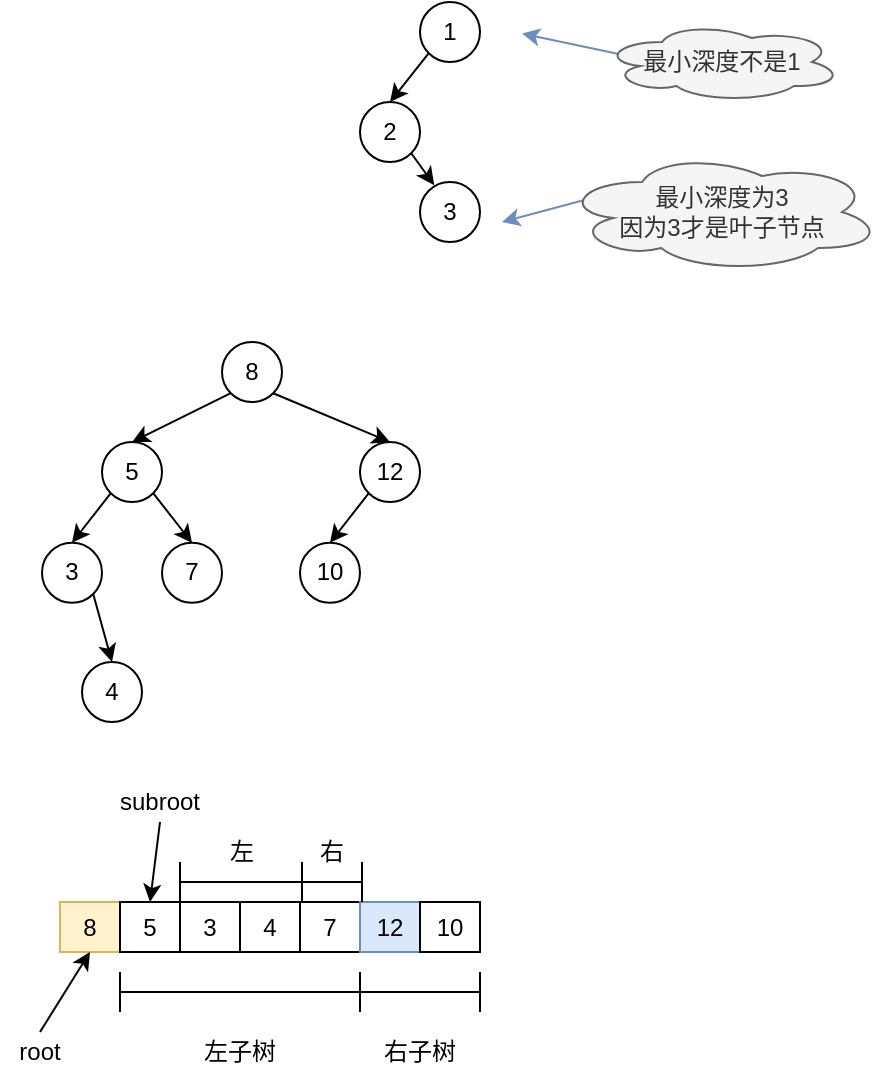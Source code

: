 <mxfile version="14.7.7" type="github">
  <diagram id="bIXQ75laepkfyVv9AjIX" name="第 1 页">
    <mxGraphModel dx="539" dy="308" grid="1" gridSize="10" guides="1" tooltips="1" connect="1" arrows="1" fold="1" page="1" pageScale="1" pageWidth="827" pageHeight="1169" math="0" shadow="0">
      <root>
        <mxCell id="0" />
        <mxCell id="1" parent="0" />
        <mxCell id="BDCSh8Gcv5IGEnhYiD6x-5" style="rounded=1;orthogonalLoop=1;jettySize=auto;html=1;exitX=0;exitY=1;exitDx=0;exitDy=0;entryX=0.5;entryY=0;entryDx=0;entryDy=0;" parent="1" source="BDCSh8Gcv5IGEnhYiD6x-1" target="BDCSh8Gcv5IGEnhYiD6x-2" edge="1">
          <mxGeometry relative="1" as="geometry" />
        </mxCell>
        <mxCell id="BDCSh8Gcv5IGEnhYiD6x-1" value="1" style="ellipse;whiteSpace=wrap;html=1;aspect=fixed;" parent="1" vertex="1">
          <mxGeometry x="369" y="150" width="30" height="30" as="geometry" />
        </mxCell>
        <mxCell id="BDCSh8Gcv5IGEnhYiD6x-6" style="edgeStyle=none;rounded=1;orthogonalLoop=1;jettySize=auto;html=1;exitX=1;exitY=1;exitDx=0;exitDy=0;entryX=0.237;entryY=0.052;entryDx=0;entryDy=0;entryPerimeter=0;" parent="1" source="BDCSh8Gcv5IGEnhYiD6x-2" target="BDCSh8Gcv5IGEnhYiD6x-4" edge="1">
          <mxGeometry relative="1" as="geometry" />
        </mxCell>
        <mxCell id="BDCSh8Gcv5IGEnhYiD6x-2" value="2" style="ellipse;whiteSpace=wrap;html=1;aspect=fixed;" parent="1" vertex="1">
          <mxGeometry x="339" y="200" width="30" height="30" as="geometry" />
        </mxCell>
        <mxCell id="BDCSh8Gcv5IGEnhYiD6x-4" value="3" style="ellipse;whiteSpace=wrap;html=1;aspect=fixed;" parent="1" vertex="1">
          <mxGeometry x="369" y="240" width="30" height="30" as="geometry" />
        </mxCell>
        <mxCell id="BDCSh8Gcv5IGEnhYiD6x-9" style="edgeStyle=none;rounded=1;orthogonalLoop=1;jettySize=auto;html=1;exitX=0.07;exitY=0.4;exitDx=0;exitDy=0;exitPerimeter=0;fillColor=#dae8fc;strokeColor=#6c8ebf;" parent="1" source="BDCSh8Gcv5IGEnhYiD6x-8" edge="1">
          <mxGeometry relative="1" as="geometry">
            <mxPoint x="420" y="165.793" as="targetPoint" />
          </mxGeometry>
        </mxCell>
        <mxCell id="BDCSh8Gcv5IGEnhYiD6x-8" value="最小深度不是1" style="ellipse;shape=cloud;whiteSpace=wrap;html=1;fillColor=#f5f5f5;strokeColor=#666666;fontColor=#333333;" parent="1" vertex="1">
          <mxGeometry x="460" y="160" width="120" height="40" as="geometry" />
        </mxCell>
        <mxCell id="BDCSh8Gcv5IGEnhYiD6x-10" style="edgeStyle=none;rounded=1;orthogonalLoop=1;jettySize=auto;html=1;exitX=0.07;exitY=0.4;exitDx=0;exitDy=0;exitPerimeter=0;fillColor=#dae8fc;strokeColor=#6c8ebf;" parent="1" source="BDCSh8Gcv5IGEnhYiD6x-11" edge="1">
          <mxGeometry relative="1" as="geometry">
            <mxPoint x="410" y="260" as="targetPoint" />
          </mxGeometry>
        </mxCell>
        <mxCell id="BDCSh8Gcv5IGEnhYiD6x-11" value="最小深度为3&lt;br&gt;因为3才是叶子节点" style="ellipse;shape=cloud;whiteSpace=wrap;html=1;fillColor=#f5f5f5;strokeColor=#666666;fontColor=#333333;" parent="1" vertex="1">
          <mxGeometry x="440" y="225" width="160" height="60" as="geometry" />
        </mxCell>
        <mxCell id="VHueZ_6MvtGzGN_iB044-1" style="rounded=1;orthogonalLoop=1;jettySize=auto;html=1;exitX=0;exitY=1;exitDx=0;exitDy=0;entryX=0.5;entryY=0;entryDx=0;entryDy=0;" parent="1" source="VHueZ_6MvtGzGN_iB044-2" target="VHueZ_6MvtGzGN_iB044-4" edge="1">
          <mxGeometry relative="1" as="geometry" />
        </mxCell>
        <mxCell id="VHueZ_6MvtGzGN_iB044-6" style="rounded=0;orthogonalLoop=1;jettySize=auto;html=1;exitX=1;exitY=1;exitDx=0;exitDy=0;entryX=0.5;entryY=0;entryDx=0;entryDy=0;" parent="1" source="VHueZ_6MvtGzGN_iB044-2" target="VHueZ_6MvtGzGN_iB044-5" edge="1">
          <mxGeometry relative="1" as="geometry" />
        </mxCell>
        <mxCell id="VHueZ_6MvtGzGN_iB044-2" value="8" style="ellipse;whiteSpace=wrap;html=1;aspect=fixed;" parent="1" vertex="1">
          <mxGeometry x="270" y="320" width="30" height="30" as="geometry" />
        </mxCell>
        <mxCell id="VHueZ_6MvtGzGN_iB044-12" style="edgeStyle=none;rounded=0;orthogonalLoop=1;jettySize=auto;html=1;exitX=0;exitY=1;exitDx=0;exitDy=0;entryX=0.5;entryY=0;entryDx=0;entryDy=0;" parent="1" source="VHueZ_6MvtGzGN_iB044-4" target="VHueZ_6MvtGzGN_iB044-10" edge="1">
          <mxGeometry relative="1" as="geometry" />
        </mxCell>
        <mxCell id="VHueZ_6MvtGzGN_iB044-13" style="edgeStyle=none;rounded=0;orthogonalLoop=1;jettySize=auto;html=1;exitX=1;exitY=1;exitDx=0;exitDy=0;entryX=0.5;entryY=0;entryDx=0;entryDy=0;" parent="1" source="VHueZ_6MvtGzGN_iB044-4" target="VHueZ_6MvtGzGN_iB044-11" edge="1">
          <mxGeometry relative="1" as="geometry" />
        </mxCell>
        <mxCell id="VHueZ_6MvtGzGN_iB044-4" value="5" style="ellipse;whiteSpace=wrap;html=1;aspect=fixed;" parent="1" vertex="1">
          <mxGeometry x="210" y="370" width="30" height="30" as="geometry" />
        </mxCell>
        <mxCell id="VHueZ_6MvtGzGN_iB044-16" style="edgeStyle=none;rounded=0;orthogonalLoop=1;jettySize=auto;html=1;exitX=0;exitY=1;exitDx=0;exitDy=0;entryX=0.5;entryY=0;entryDx=0;entryDy=0;" parent="1" source="VHueZ_6MvtGzGN_iB044-5" target="VHueZ_6MvtGzGN_iB044-14" edge="1">
          <mxGeometry relative="1" as="geometry" />
        </mxCell>
        <mxCell id="VHueZ_6MvtGzGN_iB044-5" value="12" style="ellipse;whiteSpace=wrap;html=1;aspect=fixed;" parent="1" vertex="1">
          <mxGeometry x="339" y="370" width="30" height="30" as="geometry" />
        </mxCell>
        <mxCell id="WemkUYGlLJh4hWrkNDqj-3" style="rounded=0;orthogonalLoop=1;jettySize=auto;html=1;exitX=1;exitY=1;exitDx=0;exitDy=0;entryX=0.5;entryY=0;entryDx=0;entryDy=0;" edge="1" parent="1" source="VHueZ_6MvtGzGN_iB044-10" target="WemkUYGlLJh4hWrkNDqj-2">
          <mxGeometry relative="1" as="geometry" />
        </mxCell>
        <mxCell id="VHueZ_6MvtGzGN_iB044-10" value="3" style="ellipse;whiteSpace=wrap;html=1;aspect=fixed;" parent="1" vertex="1">
          <mxGeometry x="180" y="420.39" width="30" height="30" as="geometry" />
        </mxCell>
        <mxCell id="VHueZ_6MvtGzGN_iB044-11" value="7" style="ellipse;whiteSpace=wrap;html=1;aspect=fixed;" parent="1" vertex="1">
          <mxGeometry x="240" y="420.39" width="30" height="30" as="geometry" />
        </mxCell>
        <mxCell id="VHueZ_6MvtGzGN_iB044-14" value="10" style="ellipse;whiteSpace=wrap;html=1;aspect=fixed;" parent="1" vertex="1">
          <mxGeometry x="309" y="420.39" width="30" height="30" as="geometry" />
        </mxCell>
        <mxCell id="WemkUYGlLJh4hWrkNDqj-2" value="4" style="ellipse;whiteSpace=wrap;html=1;aspect=fixed;" vertex="1" parent="1">
          <mxGeometry x="200" y="480" width="30" height="30" as="geometry" />
        </mxCell>
        <mxCell id="WemkUYGlLJh4hWrkNDqj-4" value="8" style="rounded=0;whiteSpace=wrap;html=1;fillColor=#fff2cc;strokeColor=#d6b656;" vertex="1" parent="1">
          <mxGeometry x="189" y="600" width="30" height="25" as="geometry" />
        </mxCell>
        <mxCell id="WemkUYGlLJh4hWrkNDqj-5" value="5" style="rounded=0;whiteSpace=wrap;html=1;" vertex="1" parent="1">
          <mxGeometry x="219" y="600" width="30" height="25" as="geometry" />
        </mxCell>
        <mxCell id="WemkUYGlLJh4hWrkNDqj-6" value="3" style="rounded=0;whiteSpace=wrap;html=1;" vertex="1" parent="1">
          <mxGeometry x="249" y="600" width="30" height="25" as="geometry" />
        </mxCell>
        <mxCell id="WemkUYGlLJh4hWrkNDqj-8" value="4" style="rounded=0;whiteSpace=wrap;html=1;" vertex="1" parent="1">
          <mxGeometry x="279" y="600" width="30" height="25" as="geometry" />
        </mxCell>
        <mxCell id="WemkUYGlLJh4hWrkNDqj-9" value="7" style="rounded=0;whiteSpace=wrap;html=1;" vertex="1" parent="1">
          <mxGeometry x="309" y="600" width="30" height="25" as="geometry" />
        </mxCell>
        <mxCell id="WemkUYGlLJh4hWrkNDqj-10" value="12" style="rounded=0;whiteSpace=wrap;html=1;fillColor=#dae8fc;strokeColor=#6c8ebf;" vertex="1" parent="1">
          <mxGeometry x="339" y="600" width="30" height="25" as="geometry" />
        </mxCell>
        <mxCell id="WemkUYGlLJh4hWrkNDqj-11" value="10" style="rounded=0;whiteSpace=wrap;html=1;" vertex="1" parent="1">
          <mxGeometry x="369" y="600" width="30" height="25" as="geometry" />
        </mxCell>
        <mxCell id="WemkUYGlLJh4hWrkNDqj-13" style="edgeStyle=none;rounded=0;orthogonalLoop=1;jettySize=auto;html=1;exitX=0.5;exitY=0;exitDx=0;exitDy=0;entryX=0.5;entryY=1;entryDx=0;entryDy=0;" edge="1" parent="1" source="WemkUYGlLJh4hWrkNDqj-12" target="WemkUYGlLJh4hWrkNDqj-4">
          <mxGeometry relative="1" as="geometry" />
        </mxCell>
        <mxCell id="WemkUYGlLJh4hWrkNDqj-12" value="root" style="text;html=1;strokeColor=none;fillColor=none;align=center;verticalAlign=middle;whiteSpace=wrap;rounded=0;" vertex="1" parent="1">
          <mxGeometry x="159" y="665" width="40" height="20" as="geometry" />
        </mxCell>
        <mxCell id="WemkUYGlLJh4hWrkNDqj-14" value="" style="shape=crossbar;whiteSpace=wrap;html=1;rounded=1;" vertex="1" parent="1">
          <mxGeometry x="219" y="635" width="120" height="20" as="geometry" />
        </mxCell>
        <mxCell id="WemkUYGlLJh4hWrkNDqj-15" value="左子树" style="text;html=1;strokeColor=none;fillColor=none;align=center;verticalAlign=middle;whiteSpace=wrap;rounded=0;" vertex="1" parent="1">
          <mxGeometry x="259" y="665" width="40" height="20" as="geometry" />
        </mxCell>
        <mxCell id="WemkUYGlLJh4hWrkNDqj-20" value="" style="shape=crossbar;whiteSpace=wrap;html=1;rounded=1;" vertex="1" parent="1">
          <mxGeometry x="339" y="635" width="60" height="20" as="geometry" />
        </mxCell>
        <mxCell id="WemkUYGlLJh4hWrkNDqj-21" value="右子树" style="text;html=1;strokeColor=none;fillColor=none;align=center;verticalAlign=middle;whiteSpace=wrap;rounded=0;" vertex="1" parent="1">
          <mxGeometry x="349" y="665" width="40" height="20" as="geometry" />
        </mxCell>
        <mxCell id="WemkUYGlLJh4hWrkNDqj-23" style="edgeStyle=none;rounded=0;orthogonalLoop=1;jettySize=auto;html=1;exitX=0.5;exitY=1;exitDx=0;exitDy=0;entryX=0.5;entryY=0;entryDx=0;entryDy=0;" edge="1" parent="1" source="WemkUYGlLJh4hWrkNDqj-24" target="WemkUYGlLJh4hWrkNDqj-5">
          <mxGeometry relative="1" as="geometry">
            <mxPoint x="315" y="490" as="targetPoint" />
          </mxGeometry>
        </mxCell>
        <mxCell id="WemkUYGlLJh4hWrkNDqj-24" value="subroot" style="text;html=1;strokeColor=none;fillColor=none;align=center;verticalAlign=middle;whiteSpace=wrap;rounded=0;" vertex="1" parent="1">
          <mxGeometry x="219" y="540" width="40" height="20" as="geometry" />
        </mxCell>
        <mxCell id="WemkUYGlLJh4hWrkNDqj-25" value="" style="shape=crossbar;whiteSpace=wrap;html=1;rounded=1;" vertex="1" parent="1">
          <mxGeometry x="249" y="580" width="61" height="20" as="geometry" />
        </mxCell>
        <mxCell id="WemkUYGlLJh4hWrkNDqj-26" value="左" style="text;html=1;strokeColor=none;fillColor=none;align=center;verticalAlign=middle;whiteSpace=wrap;rounded=0;" vertex="1" parent="1">
          <mxGeometry x="270" y="565" width="20" height="20" as="geometry" />
        </mxCell>
        <mxCell id="WemkUYGlLJh4hWrkNDqj-27" value="" style="shape=crossbar;whiteSpace=wrap;html=1;rounded=1;" vertex="1" parent="1">
          <mxGeometry x="310" y="580" width="30" height="20" as="geometry" />
        </mxCell>
        <mxCell id="WemkUYGlLJh4hWrkNDqj-28" value="右" style="text;html=1;strokeColor=none;fillColor=none;align=center;verticalAlign=middle;whiteSpace=wrap;rounded=0;" vertex="1" parent="1">
          <mxGeometry x="320" y="565" width="10" height="20" as="geometry" />
        </mxCell>
      </root>
    </mxGraphModel>
  </diagram>
</mxfile>
